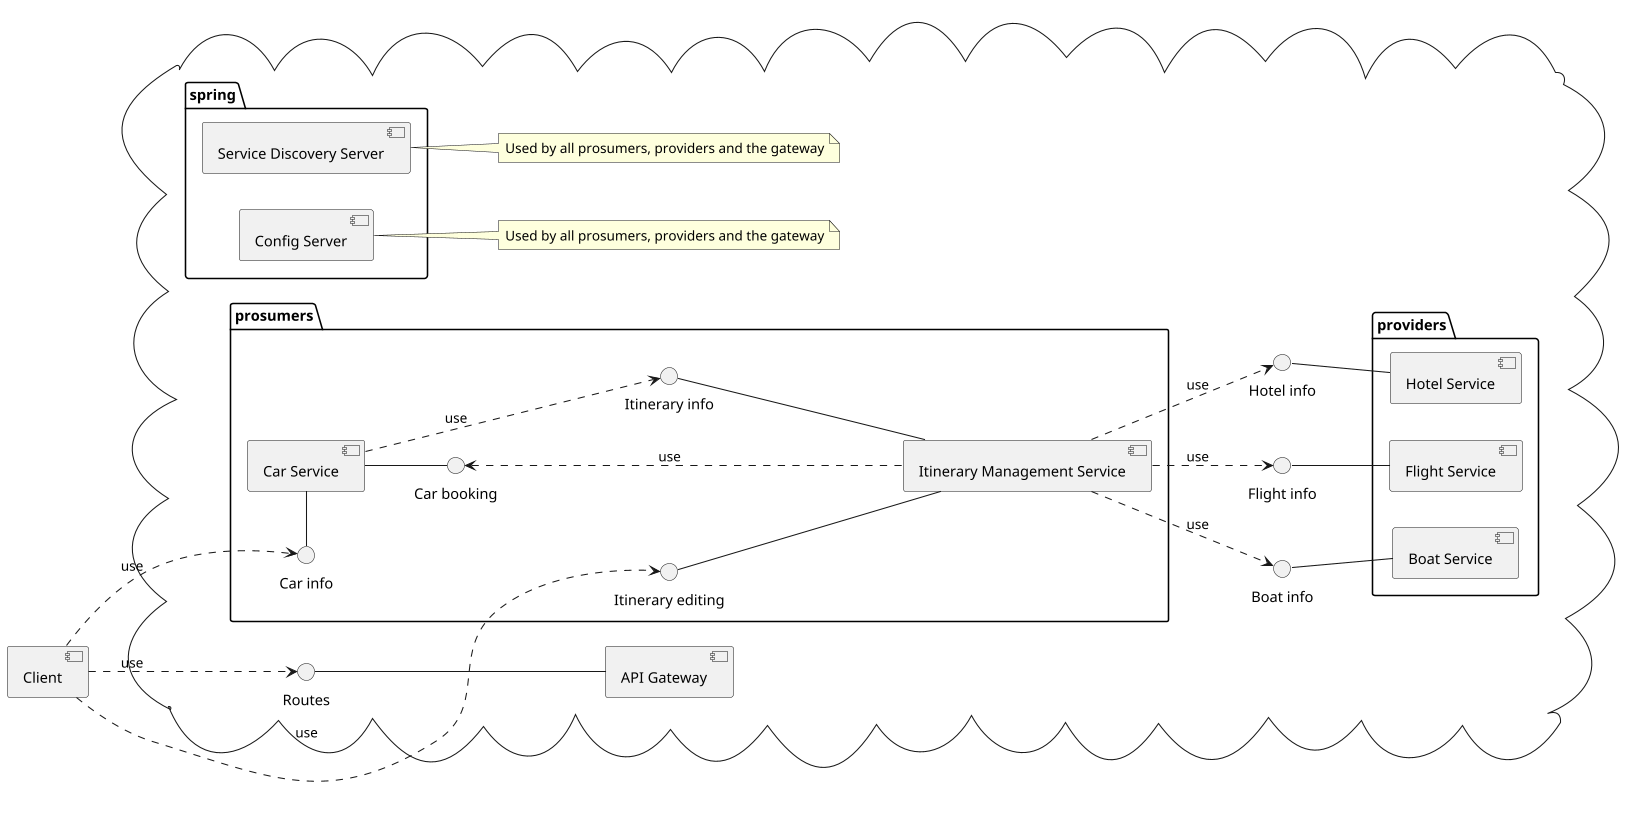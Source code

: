 @startuml component
skinparam dpi 100
left to right direction


[Client] as cli
cloud {
    [API Gateway] as gate
    package "spring"{
        [Config Server] as config
        [Service Discovery Server] as disc
    }
    note right of config: Used by all prosumers, providers and the gateway
    note right of disc: Used by all prosumers, providers and the gateway
    package "providers"{
        [Hotel Service] as hot
        [Flight Service] as fli
        [Boat Service] as boa
    }
    package "prosumers" {
        [Car Service] as car
        [Itinerary Management Service] as ity
        () "Car info" as carRApi
        () "Car booking" as carWApi
        () "Itinerary info" as ityRApi
        () "Itinerary editing" as ityWApi
    }

    () "Routes" as gateApi
    () "Boat info" as boaApi
    () "Flight info" as fliApi
    () "Hotel info" as hotApi
}


gateApi -- gate
boaApi -- boa
fliApi -- fli
hotApi -- hot
carRApi - car
carWApi -left- car
ityRApi -- ity
ityWApi -- ity

cli ..> gateApi : use
cli ..> ityWApi : use
cli ..> carRApi : use
ity ..> boaApi : use
ity ..> fliApi : use
ity ..> hotApi : use
ity .left.> carWApi : use
car ..> ityRApi : use


@enduml
